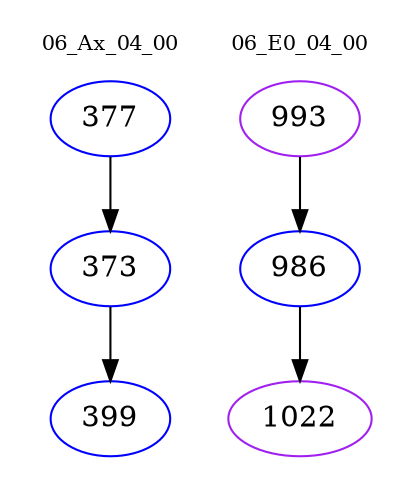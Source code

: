 digraph{
subgraph cluster_0 {
color = white
label = "06_Ax_04_00";
fontsize=10;
T0_377 [label="377", color="blue"]
T0_377 -> T0_373 [color="black"]
T0_373 [label="373", color="blue"]
T0_373 -> T0_399 [color="black"]
T0_399 [label="399", color="blue"]
}
subgraph cluster_1 {
color = white
label = "06_E0_04_00";
fontsize=10;
T1_993 [label="993", color="purple"]
T1_993 -> T1_986 [color="black"]
T1_986 [label="986", color="blue"]
T1_986 -> T1_1022 [color="black"]
T1_1022 [label="1022", color="purple"]
}
}
